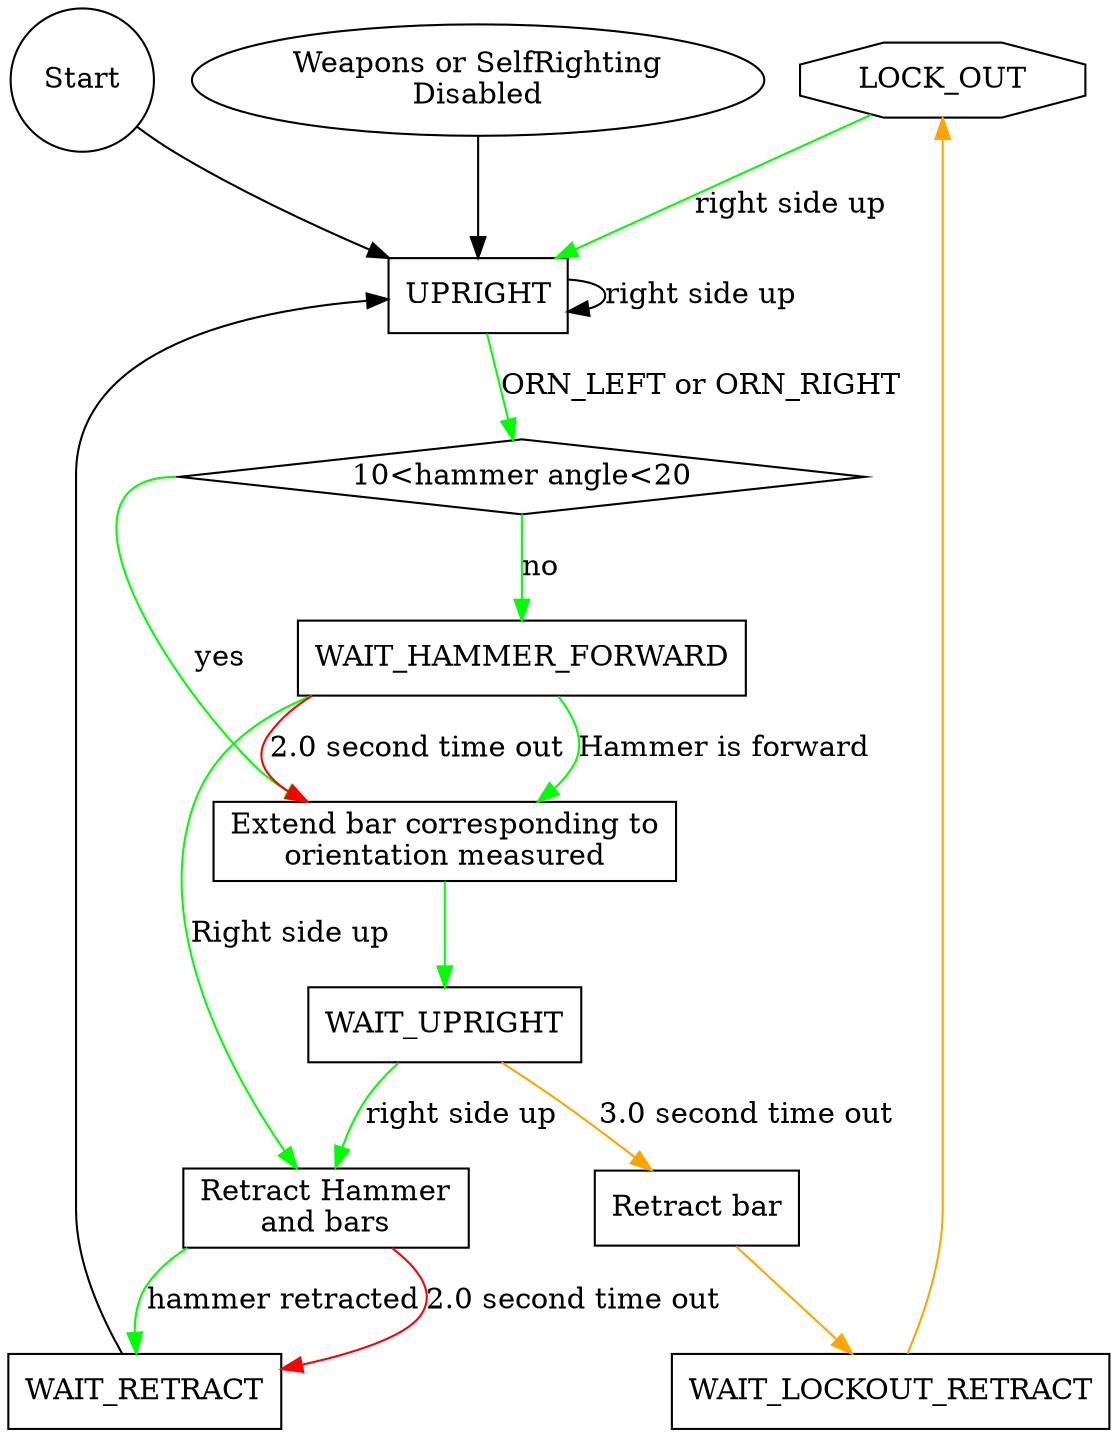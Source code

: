 digraph SelfRight {
// UPRIGHT MOVE_HAMMER_FORWARD WAIT_STABLE SELF_RIGHT_LEFT
// SELF_RIGHT_RIGHT WAIT_UPRIGHT HAMMER_RETRACT
node [shape="box"];
LOCK_OUT [shape="octagon"];

Start [shape="circle"];
Start -> UPRIGHT;

Disable [shape="ellipse" label="Weapons or SelfRighting\nDisabled"]
Disable -> UPRIGHT

HAMMER_RETRACT [label="Retract Hammer\nand bars"]

UPRIGHT -> CHECK_HAMMER_POSITION [label="ORN_LEFT or ORN_RIGHT"
                                  color="green"];
UPRIGHT -> UPRIGHT [label="right side up"];

CHECK_HAMMER_POSITION [shape="diamond",
                       label="10<hammer angle<20"];
CHECK_HAMMER_POSITION:s -> WAIT_HAMMER_FORWARD [label="no", color="green"];
CHECK_HAMMER_POSITION:w -> EXTEND [label="yes", color="green"];

WAIT_HAMMER_FORWARD -> EXTEND [label="Hammer is forward"
                                     color="green"];
WAIT_HAMMER_FORWARD -> EXTEND [label="2.0 second time out"
                                     color="red"];
WAIT_HAMMER_FORWARD -> HAMMER_RETRACT [label="Right side up"
                                       color="green"]

EXTEND -> WAIT_UPRIGHT [color="green"];
EXTEND [label="Extend bar corresponding to\norientation measured"];

WAIT_UPRIGHT -> HAMMER_RETRACT [label="right side up"
                                color="green"];
WAIT_UPRIGHT -> GIVE_UP [label="3.0 second time out"
                          color="orange"];

GIVE_UP [label="Retract bar"];
GIVE_UP -> WAIT_LOCKOUT_RETRACT [color="orange"];
WAIT_LOCKOUT_RETRACT -> LOCK_OUT [color="orange"];

HAMMER_RETRACT -> WAIT_RETRACT [label="hammer retracted"
                           color="green"];

WAIT_RETRACT -> UPRIGHT
HAMMER_RETRACT -> WAIT_RETRACT [label="2.0 second time out"
                           color="red"];

LOCK_OUT -> UPRIGHT [label="right side up"
                     color="green"];
}

